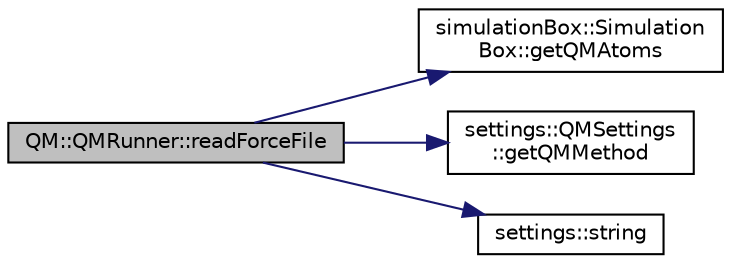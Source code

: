 digraph "QM::QMRunner::readForceFile"
{
 // LATEX_PDF_SIZE
  edge [fontname="Helvetica",fontsize="10",labelfontname="Helvetica",labelfontsize="10"];
  node [fontname="Helvetica",fontsize="10",shape=record];
  rankdir="LR";
  Node1 [label="QM::QMRunner::readForceFile",height=0.2,width=0.4,color="black", fillcolor="grey75", style="filled", fontcolor="black",tooltip="reads the force file (including qm energy) and sets the forces of the atoms"];
  Node1 -> Node2 [color="midnightblue",fontsize="10",style="solid",fontname="Helvetica"];
  Node2 [label="simulationBox::Simulation\lBox::getQMAtoms",height=0.2,width=0.4,color="black", fillcolor="white", style="filled",URL="$classsimulationBox_1_1SimulationBox.html#a44cc0fd18ad39081596cfc659ad277d0",tooltip=" "];
  Node1 -> Node3 [color="midnightblue",fontsize="10",style="solid",fontname="Helvetica"];
  Node3 [label="settings::QMSettings\l::getQMMethod",height=0.2,width=0.4,color="black", fillcolor="white", style="filled",URL="$classsettings_1_1QMSettings.html#ab6fd191d2de1d4623318437adc847d7d",tooltip=" "];
  Node1 -> Node4 [color="midnightblue",fontsize="10",style="solid",fontname="Helvetica"];
  Node4 [label="settings::string",height=0.2,width=0.4,color="black", fillcolor="white", style="filled",URL="$namespacesettings.html#a25810432631a237804b3241be4305787",tooltip="return string of manostatType"];
}
